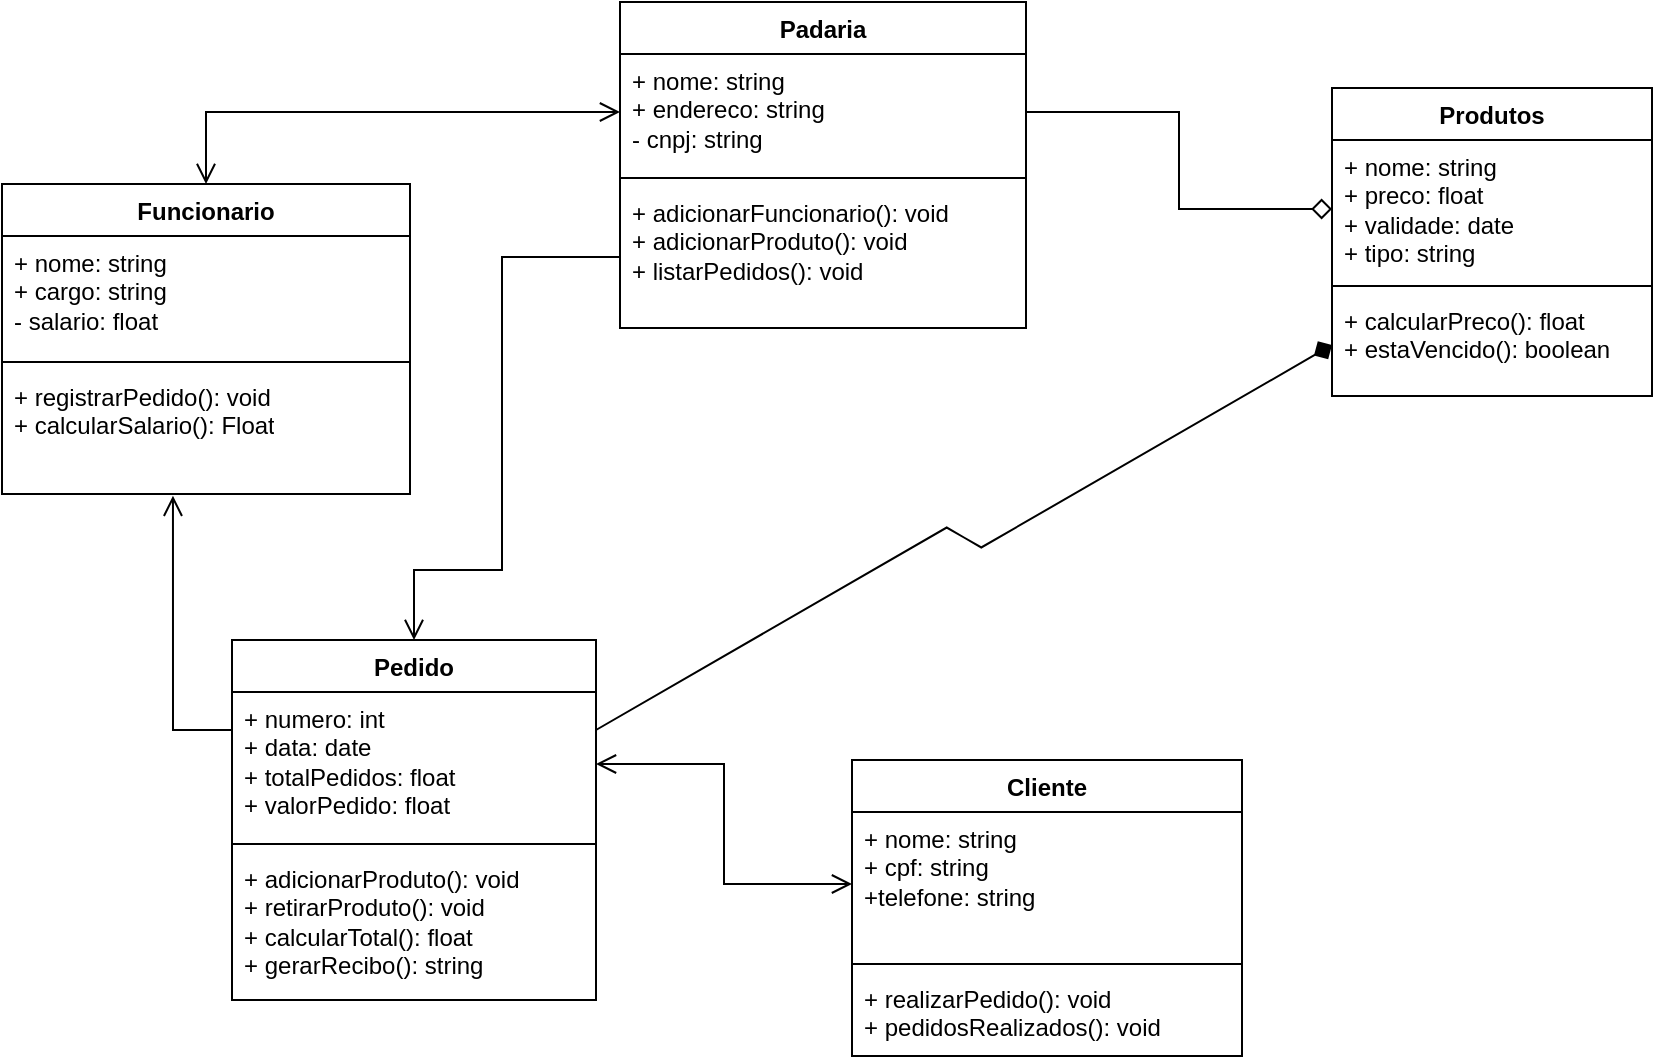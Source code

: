 <mxfile version="26.2.4">
  <diagram name="Página-1" id="GJnHMnFiagIKgAYqy6e-">
    <mxGraphModel dx="1526" dy="1137" grid="0" gridSize="10" guides="1" tooltips="1" connect="1" arrows="1" fold="1" page="0" pageScale="1" pageWidth="827" pageHeight="1169" math="0" shadow="0">
      <root>
        <mxCell id="0" />
        <mxCell id="1" parent="0" />
        <mxCell id="dvjeNHs4kYfI7mWwroyt-1" value="Produtos" style="swimlane;fontStyle=1;align=center;verticalAlign=top;childLayout=stackLayout;horizontal=1;startSize=26;horizontalStack=0;resizeParent=1;resizeParentMax=0;resizeLast=0;collapsible=1;marginBottom=0;whiteSpace=wrap;html=1;" vertex="1" parent="1">
          <mxGeometry x="360" y="17" width="160" height="154" as="geometry" />
        </mxCell>
        <mxCell id="dvjeNHs4kYfI7mWwroyt-2" value="+ nome: string&lt;div&gt;+ preco: float&lt;/div&gt;&lt;div&gt;+ validade: date&lt;/div&gt;&lt;div&gt;+ tipo: string&lt;/div&gt;" style="text;strokeColor=none;fillColor=none;align=left;verticalAlign=top;spacingLeft=4;spacingRight=4;overflow=hidden;rotatable=0;points=[[0,0.5],[1,0.5]];portConstraint=eastwest;whiteSpace=wrap;html=1;" vertex="1" parent="dvjeNHs4kYfI7mWwroyt-1">
          <mxGeometry y="26" width="160" height="69" as="geometry" />
        </mxCell>
        <mxCell id="dvjeNHs4kYfI7mWwroyt-3" value="" style="line;strokeWidth=1;fillColor=none;align=left;verticalAlign=middle;spacingTop=-1;spacingLeft=3;spacingRight=3;rotatable=0;labelPosition=right;points=[];portConstraint=eastwest;strokeColor=inherit;" vertex="1" parent="dvjeNHs4kYfI7mWwroyt-1">
          <mxGeometry y="95" width="160" height="8" as="geometry" />
        </mxCell>
        <mxCell id="dvjeNHs4kYfI7mWwroyt-4" value="+ calcularPreco(): float&lt;div&gt;+ estaVencido(): boolean&lt;/div&gt;" style="text;strokeColor=none;fillColor=none;align=left;verticalAlign=top;spacingLeft=4;spacingRight=4;overflow=hidden;rotatable=0;points=[[0,0.5],[1,0.5]];portConstraint=eastwest;whiteSpace=wrap;html=1;" vertex="1" parent="dvjeNHs4kYfI7mWwroyt-1">
          <mxGeometry y="103" width="160" height="51" as="geometry" />
        </mxCell>
        <mxCell id="dvjeNHs4kYfI7mWwroyt-6" value="Padaria" style="swimlane;fontStyle=1;align=center;verticalAlign=top;childLayout=stackLayout;horizontal=1;startSize=26;horizontalStack=0;resizeParent=1;resizeParentMax=0;resizeLast=0;collapsible=1;marginBottom=0;whiteSpace=wrap;html=1;" vertex="1" parent="1">
          <mxGeometry x="4" y="-26" width="203" height="163" as="geometry" />
        </mxCell>
        <mxCell id="dvjeNHs4kYfI7mWwroyt-7" value="+ nome: string&lt;div&gt;+ endereco: string&lt;/div&gt;&lt;div&gt;- cnpj: string&lt;/div&gt;" style="text;strokeColor=none;fillColor=none;align=left;verticalAlign=top;spacingLeft=4;spacingRight=4;overflow=hidden;rotatable=0;points=[[0,0.5],[1,0.5]];portConstraint=eastwest;whiteSpace=wrap;html=1;" vertex="1" parent="dvjeNHs4kYfI7mWwroyt-6">
          <mxGeometry y="26" width="203" height="58" as="geometry" />
        </mxCell>
        <mxCell id="dvjeNHs4kYfI7mWwroyt-8" value="" style="line;strokeWidth=1;fillColor=none;align=left;verticalAlign=middle;spacingTop=-1;spacingLeft=3;spacingRight=3;rotatable=0;labelPosition=right;points=[];portConstraint=eastwest;strokeColor=inherit;" vertex="1" parent="dvjeNHs4kYfI7mWwroyt-6">
          <mxGeometry y="84" width="203" height="8" as="geometry" />
        </mxCell>
        <mxCell id="dvjeNHs4kYfI7mWwroyt-9" value="&lt;div&gt;+ adicionarFuncionario(): void&lt;/div&gt;&lt;div&gt;+ adicionarProduto(): void&lt;/div&gt;&lt;div&gt;+ listarPedidos(): void&lt;/div&gt;" style="text;strokeColor=none;fillColor=none;align=left;verticalAlign=top;spacingLeft=4;spacingRight=4;overflow=hidden;rotatable=0;points=[[0,0.5],[1,0.5]];portConstraint=eastwest;whiteSpace=wrap;html=1;" vertex="1" parent="dvjeNHs4kYfI7mWwroyt-6">
          <mxGeometry y="92" width="203" height="71" as="geometry" />
        </mxCell>
        <mxCell id="dvjeNHs4kYfI7mWwroyt-10" value="Funcionario" style="swimlane;fontStyle=1;align=center;verticalAlign=top;childLayout=stackLayout;horizontal=1;startSize=26;horizontalStack=0;resizeParent=1;resizeParentMax=0;resizeLast=0;collapsible=1;marginBottom=0;whiteSpace=wrap;html=1;" vertex="1" parent="1">
          <mxGeometry x="-305" y="65" width="204" height="155" as="geometry" />
        </mxCell>
        <mxCell id="dvjeNHs4kYfI7mWwroyt-11" value="+ nome: string&lt;div&gt;+ cargo: string&lt;/div&gt;&lt;div&gt;- salario: float&lt;/div&gt;" style="text;strokeColor=none;fillColor=none;align=left;verticalAlign=top;spacingLeft=4;spacingRight=4;overflow=hidden;rotatable=0;points=[[0,0.5],[1,0.5]];portConstraint=eastwest;whiteSpace=wrap;html=1;" vertex="1" parent="dvjeNHs4kYfI7mWwroyt-10">
          <mxGeometry y="26" width="204" height="59" as="geometry" />
        </mxCell>
        <mxCell id="dvjeNHs4kYfI7mWwroyt-12" value="" style="line;strokeWidth=1;fillColor=none;align=left;verticalAlign=middle;spacingTop=-1;spacingLeft=3;spacingRight=3;rotatable=0;labelPosition=right;points=[];portConstraint=eastwest;strokeColor=inherit;" vertex="1" parent="dvjeNHs4kYfI7mWwroyt-10">
          <mxGeometry y="85" width="204" height="8" as="geometry" />
        </mxCell>
        <mxCell id="dvjeNHs4kYfI7mWwroyt-13" value="&lt;div&gt;+ registrarPedido(): void&lt;/div&gt;&lt;div&gt;+ calcularSalario(): Float&lt;/div&gt;" style="text;strokeColor=none;fillColor=none;align=left;verticalAlign=top;spacingLeft=4;spacingRight=4;overflow=hidden;rotatable=0;points=[[0,0.5],[1,0.5]];portConstraint=eastwest;whiteSpace=wrap;html=1;" vertex="1" parent="dvjeNHs4kYfI7mWwroyt-10">
          <mxGeometry y="93" width="204" height="62" as="geometry" />
        </mxCell>
        <mxCell id="dvjeNHs4kYfI7mWwroyt-32" style="edgeStyle=isometricEdgeStyle;rounded=0;orthogonalLoop=1;jettySize=auto;html=1;exitX=1;exitY=0.25;exitDx=0;exitDy=0;entryX=0;entryY=0.5;entryDx=0;entryDy=0;fontSize=12;startSize=8;endSize=8;endArrow=diamond;endFill=1;" edge="1" parent="1" source="dvjeNHs4kYfI7mWwroyt-14" target="dvjeNHs4kYfI7mWwroyt-4">
          <mxGeometry relative="1" as="geometry">
            <Array as="points" />
          </mxGeometry>
        </mxCell>
        <mxCell id="dvjeNHs4kYfI7mWwroyt-14" value="Pedido" style="swimlane;fontStyle=1;align=center;verticalAlign=top;childLayout=stackLayout;horizontal=1;startSize=26;horizontalStack=0;resizeParent=1;resizeParentMax=0;resizeLast=0;collapsible=1;marginBottom=0;whiteSpace=wrap;html=1;" vertex="1" parent="1">
          <mxGeometry x="-190" y="293" width="182" height="180" as="geometry" />
        </mxCell>
        <mxCell id="dvjeNHs4kYfI7mWwroyt-15" value="+ numero: int&lt;div&gt;+ data: date&lt;/div&gt;&lt;div&gt;+ totalPedidos: float&lt;/div&gt;&lt;div&gt;+ valorPedido: float&lt;/div&gt;" style="text;strokeColor=none;fillColor=none;align=left;verticalAlign=top;spacingLeft=4;spacingRight=4;overflow=hidden;rotatable=0;points=[[0,0.5],[1,0.5]];portConstraint=eastwest;whiteSpace=wrap;html=1;" vertex="1" parent="dvjeNHs4kYfI7mWwroyt-14">
          <mxGeometry y="26" width="182" height="72" as="geometry" />
        </mxCell>
        <mxCell id="dvjeNHs4kYfI7mWwroyt-16" value="" style="line;strokeWidth=1;fillColor=none;align=left;verticalAlign=middle;spacingTop=-1;spacingLeft=3;spacingRight=3;rotatable=0;labelPosition=right;points=[];portConstraint=eastwest;strokeColor=inherit;" vertex="1" parent="dvjeNHs4kYfI7mWwroyt-14">
          <mxGeometry y="98" width="182" height="8" as="geometry" />
        </mxCell>
        <mxCell id="dvjeNHs4kYfI7mWwroyt-17" value="&lt;div&gt;+ adicionarProduto(): void&lt;/div&gt;&lt;div&gt;+ retirarProduto(): void&lt;/div&gt;&lt;div&gt;+ calcularTotal(): float&lt;/div&gt;&lt;div&gt;+ gerarRecibo(): string&lt;/div&gt;" style="text;strokeColor=none;fillColor=none;align=left;verticalAlign=top;spacingLeft=4;spacingRight=4;overflow=hidden;rotatable=0;points=[[0,0.5],[1,0.5]];portConstraint=eastwest;whiteSpace=wrap;html=1;" vertex="1" parent="dvjeNHs4kYfI7mWwroyt-14">
          <mxGeometry y="106" width="182" height="74" as="geometry" />
        </mxCell>
        <mxCell id="dvjeNHs4kYfI7mWwroyt-18" value="Cliente" style="swimlane;fontStyle=1;align=center;verticalAlign=top;childLayout=stackLayout;horizontal=1;startSize=26;horizontalStack=0;resizeParent=1;resizeParentMax=0;resizeLast=0;collapsible=1;marginBottom=0;whiteSpace=wrap;html=1;" vertex="1" parent="1">
          <mxGeometry x="120" y="353" width="195" height="148" as="geometry" />
        </mxCell>
        <mxCell id="dvjeNHs4kYfI7mWwroyt-19" value="+ nome: string&lt;div&gt;+ cpf: string&lt;/div&gt;&lt;div&gt;+telefone: string&lt;/div&gt;" style="text;strokeColor=none;fillColor=none;align=left;verticalAlign=top;spacingLeft=4;spacingRight=4;overflow=hidden;rotatable=0;points=[[0,0.5],[1,0.5]];portConstraint=eastwest;whiteSpace=wrap;html=1;" vertex="1" parent="dvjeNHs4kYfI7mWwroyt-18">
          <mxGeometry y="26" width="195" height="72" as="geometry" />
        </mxCell>
        <mxCell id="dvjeNHs4kYfI7mWwroyt-20" value="" style="line;strokeWidth=1;fillColor=none;align=left;verticalAlign=middle;spacingTop=-1;spacingLeft=3;spacingRight=3;rotatable=0;labelPosition=right;points=[];portConstraint=eastwest;strokeColor=inherit;" vertex="1" parent="dvjeNHs4kYfI7mWwroyt-18">
          <mxGeometry y="98" width="195" height="8" as="geometry" />
        </mxCell>
        <mxCell id="dvjeNHs4kYfI7mWwroyt-21" value="&lt;div&gt;+ realizarPedido(): void&lt;/div&gt;&lt;div&gt;+ pedidosRealizados(): void&lt;/div&gt;" style="text;strokeColor=none;fillColor=none;align=left;verticalAlign=top;spacingLeft=4;spacingRight=4;overflow=hidden;rotatable=0;points=[[0,0.5],[1,0.5]];portConstraint=eastwest;whiteSpace=wrap;html=1;" vertex="1" parent="dvjeNHs4kYfI7mWwroyt-18">
          <mxGeometry y="106" width="195" height="42" as="geometry" />
        </mxCell>
        <mxCell id="dvjeNHs4kYfI7mWwroyt-23" style="edgeStyle=orthogonalEdgeStyle;rounded=0;orthogonalLoop=1;jettySize=auto;html=1;exitX=0;exitY=0.5;exitDx=0;exitDy=0;entryX=0.5;entryY=0;entryDx=0;entryDy=0;fontSize=12;startSize=8;endSize=8;endArrow=open;endFill=0;startArrow=open;startFill=0;" edge="1" parent="1" source="dvjeNHs4kYfI7mWwroyt-7" target="dvjeNHs4kYfI7mWwroyt-10">
          <mxGeometry relative="1" as="geometry">
            <Array as="points">
              <mxPoint x="-203" y="29" />
            </Array>
          </mxGeometry>
        </mxCell>
        <mxCell id="dvjeNHs4kYfI7mWwroyt-24" style="edgeStyle=orthogonalEdgeStyle;rounded=0;orthogonalLoop=1;jettySize=auto;html=1;exitX=1;exitY=0.5;exitDx=0;exitDy=0;entryX=0;entryY=0.5;entryDx=0;entryDy=0;fontSize=12;startSize=8;endSize=8;endArrow=diamond;endFill=0;" edge="1" parent="1" source="dvjeNHs4kYfI7mWwroyt-7" target="dvjeNHs4kYfI7mWwroyt-2">
          <mxGeometry relative="1" as="geometry" />
        </mxCell>
        <mxCell id="dvjeNHs4kYfI7mWwroyt-27" style="rounded=0;orthogonalLoop=1;jettySize=auto;html=1;exitX=1;exitY=0.5;exitDx=0;exitDy=0;entryX=0;entryY=0.5;entryDx=0;entryDy=0;fontSize=12;startSize=8;endSize=8;endArrow=open;endFill=0;edgeStyle=orthogonalEdgeStyle;startArrow=open;startFill=0;" edge="1" parent="1" source="dvjeNHs4kYfI7mWwroyt-15" target="dvjeNHs4kYfI7mWwroyt-19">
          <mxGeometry relative="1" as="geometry" />
        </mxCell>
        <mxCell id="dvjeNHs4kYfI7mWwroyt-28" style="edgeStyle=orthogonalEdgeStyle;rounded=0;orthogonalLoop=1;jettySize=auto;html=1;exitX=0;exitY=0.25;exitDx=0;exitDy=0;entryX=0.419;entryY=1.014;entryDx=0;entryDy=0;entryPerimeter=0;fontSize=12;startSize=8;endSize=8;endArrow=open;endFill=0;" edge="1" parent="1" source="dvjeNHs4kYfI7mWwroyt-14" target="dvjeNHs4kYfI7mWwroyt-13">
          <mxGeometry relative="1" as="geometry" />
        </mxCell>
        <mxCell id="dvjeNHs4kYfI7mWwroyt-30" style="edgeStyle=orthogonalEdgeStyle;rounded=0;orthogonalLoop=1;jettySize=auto;html=1;exitX=0;exitY=0.5;exitDx=0;exitDy=0;entryX=0.5;entryY=0;entryDx=0;entryDy=0;fontSize=12;startSize=8;endSize=8;endArrow=open;endFill=0;" edge="1" parent="1" source="dvjeNHs4kYfI7mWwroyt-9" target="dvjeNHs4kYfI7mWwroyt-14">
          <mxGeometry relative="1" as="geometry">
            <Array as="points">
              <mxPoint x="-55" y="102" />
              <mxPoint x="-55" y="258" />
              <mxPoint x="-99" y="258" />
            </Array>
          </mxGeometry>
        </mxCell>
      </root>
    </mxGraphModel>
  </diagram>
</mxfile>
